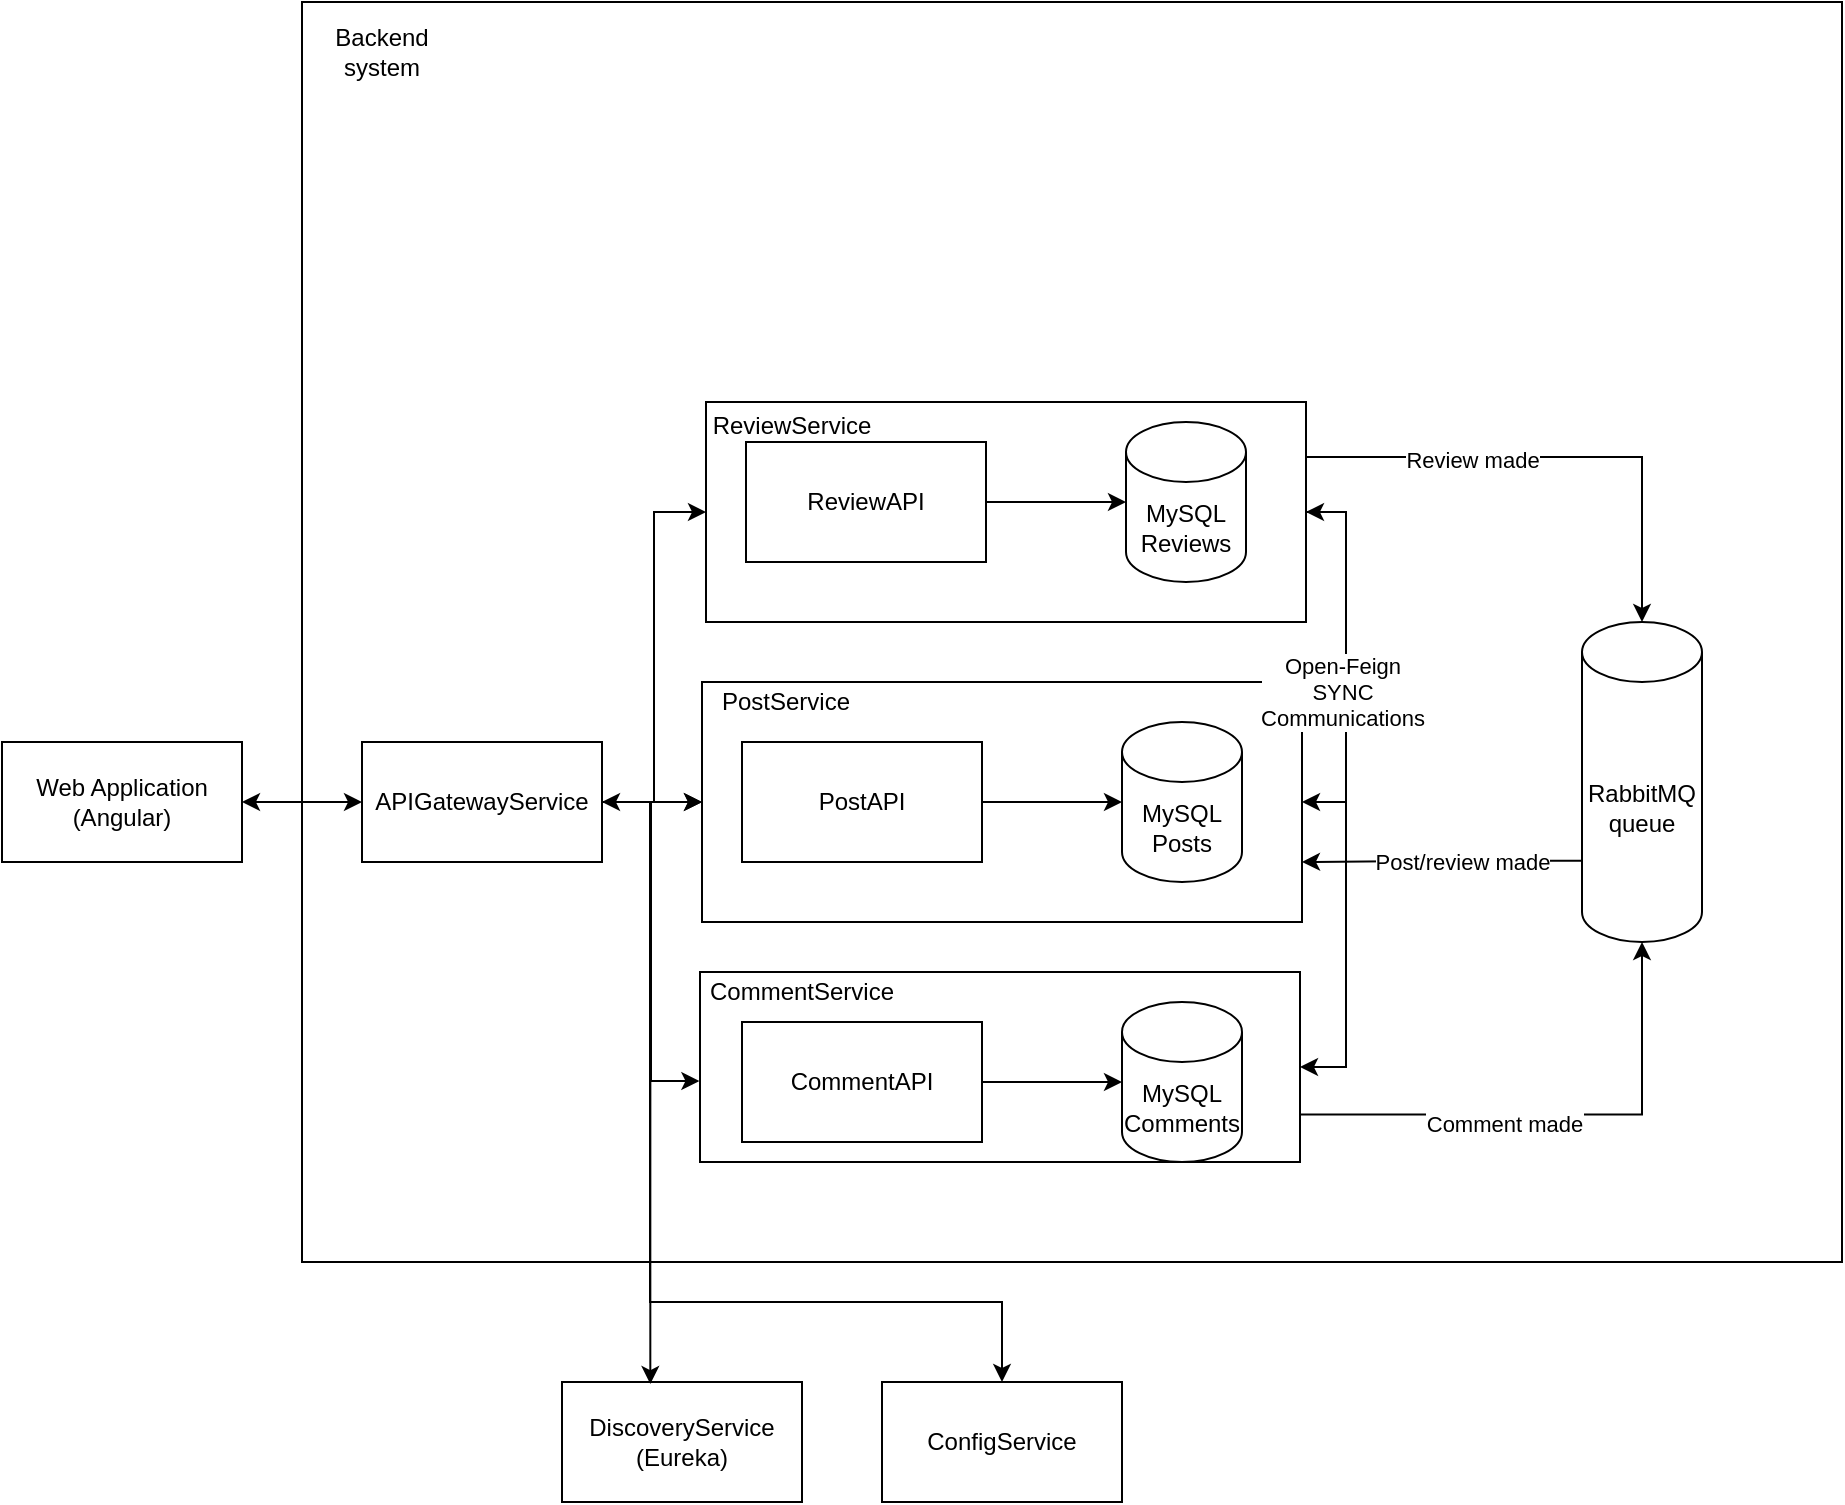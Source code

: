 <mxfile version="22.0.2" type="device">
  <diagram name="Pagina-1" id="Af2GxlgzsYfftgxqkVeS">
    <mxGraphModel dx="1336" dy="1760" grid="1" gridSize="10" guides="1" tooltips="1" connect="1" arrows="1" fold="1" page="1" pageScale="1" pageWidth="827" pageHeight="1169" math="0" shadow="0">
      <root>
        <mxCell id="0" />
        <mxCell id="1" parent="0" />
        <mxCell id="Ahilg75CwXbo_zg4Yy4V-36" value="" style="rounded=0;whiteSpace=wrap;html=1;" parent="1" vertex="1">
          <mxGeometry x="60" y="-60" width="770" height="630" as="geometry" />
        </mxCell>
        <mxCell id="FZNf62Z9b0IQ9IvIFHaN-10" style="edgeStyle=orthogonalEdgeStyle;rounded=0;orthogonalLoop=1;jettySize=auto;html=1;exitX=1;exitY=0.5;exitDx=0;exitDy=0;entryX=1;entryY=0.5;entryDx=0;entryDy=0;" edge="1" parent="1" source="Ahilg75CwXbo_zg4Yy4V-23" target="Ahilg75CwXbo_zg4Yy4V-22">
          <mxGeometry relative="1" as="geometry" />
        </mxCell>
        <mxCell id="Ahilg75CwXbo_zg4Yy4V-23" value="" style="rounded=0;whiteSpace=wrap;html=1;" parent="1" vertex="1">
          <mxGeometry x="262" y="140" width="300" height="110" as="geometry" />
        </mxCell>
        <mxCell id="Ahilg75CwXbo_zg4Yy4V-22" value="&lt;p style=&quot;line-height: 120%;&quot;&gt;&lt;br&gt;&lt;/p&gt;" style="rounded=0;whiteSpace=wrap;html=1;align=left;" parent="1" vertex="1">
          <mxGeometry x="259" y="425" width="300" height="95" as="geometry" />
        </mxCell>
        <mxCell id="Ahilg75CwXbo_zg4Yy4V-21" value="" style="rounded=0;whiteSpace=wrap;html=1;" parent="1" vertex="1">
          <mxGeometry x="260" y="280" width="300" height="120" as="geometry" />
        </mxCell>
        <mxCell id="Ahilg75CwXbo_zg4Yy4V-41" style="edgeStyle=orthogonalEdgeStyle;rounded=0;orthogonalLoop=1;jettySize=auto;html=1;exitX=1;exitY=0.5;exitDx=0;exitDy=0;startArrow=classic;startFill=1;" parent="1" source="Ahilg75CwXbo_zg4Yy4V-1" target="Ahilg75CwXbo_zg4Yy4V-40" edge="1">
          <mxGeometry relative="1" as="geometry" />
        </mxCell>
        <mxCell id="Ahilg75CwXbo_zg4Yy4V-1" value="Web Application&lt;br&gt;(Angular)" style="rounded=0;whiteSpace=wrap;html=1;" parent="1" vertex="1">
          <mxGeometry x="-90" y="310" width="120" height="60" as="geometry" />
        </mxCell>
        <mxCell id="Ahilg75CwXbo_zg4Yy4V-13" style="edgeStyle=orthogonalEdgeStyle;rounded=0;orthogonalLoop=1;jettySize=auto;html=1;exitX=1;exitY=0.5;exitDx=0;exitDy=0;" parent="1" source="Ahilg75CwXbo_zg4Yy4V-7" target="Ahilg75CwXbo_zg4Yy4V-12" edge="1">
          <mxGeometry relative="1" as="geometry" />
        </mxCell>
        <mxCell id="Ahilg75CwXbo_zg4Yy4V-7" value="PostAPI" style="rounded=0;whiteSpace=wrap;html=1;" parent="1" vertex="1">
          <mxGeometry x="280" y="310" width="120" height="60" as="geometry" />
        </mxCell>
        <mxCell id="Ahilg75CwXbo_zg4Yy4V-14" style="edgeStyle=orthogonalEdgeStyle;rounded=0;orthogonalLoop=1;jettySize=auto;html=1;exitX=1;exitY=0.5;exitDx=0;exitDy=0;" parent="1" source="Ahilg75CwXbo_zg4Yy4V-8" target="Ahilg75CwXbo_zg4Yy4V-11" edge="1">
          <mxGeometry relative="1" as="geometry" />
        </mxCell>
        <mxCell id="Ahilg75CwXbo_zg4Yy4V-8" value="ReviewAPI" style="rounded=0;whiteSpace=wrap;html=1;" parent="1" vertex="1">
          <mxGeometry x="282" y="160" width="120" height="60" as="geometry" />
        </mxCell>
        <mxCell id="Ahilg75CwXbo_zg4Yy4V-9" value="CommentAPI" style="rounded=0;whiteSpace=wrap;html=1;" parent="1" vertex="1">
          <mxGeometry x="280" y="450" width="120" height="60" as="geometry" />
        </mxCell>
        <mxCell id="Ahilg75CwXbo_zg4Yy4V-10" value="MySQL&lt;br&gt;Comments" style="shape=cylinder3;whiteSpace=wrap;html=1;boundedLbl=1;backgroundOutline=1;size=15;" parent="1" vertex="1">
          <mxGeometry x="470" y="440" width="60" height="80" as="geometry" />
        </mxCell>
        <mxCell id="Ahilg75CwXbo_zg4Yy4V-11" value="MySQL&lt;br&gt;Reviews" style="shape=cylinder3;whiteSpace=wrap;html=1;boundedLbl=1;backgroundOutline=1;size=15;" parent="1" vertex="1">
          <mxGeometry x="472" y="150" width="60" height="80" as="geometry" />
        </mxCell>
        <mxCell id="Ahilg75CwXbo_zg4Yy4V-12" value="MySQL&lt;br&gt;Posts" style="shape=cylinder3;whiteSpace=wrap;html=1;boundedLbl=1;backgroundOutline=1;size=15;" parent="1" vertex="1">
          <mxGeometry x="470" y="300" width="60" height="80" as="geometry" />
        </mxCell>
        <mxCell id="Ahilg75CwXbo_zg4Yy4V-15" style="edgeStyle=orthogonalEdgeStyle;rounded=0;orthogonalLoop=1;jettySize=auto;html=1;exitX=1;exitY=0.5;exitDx=0;exitDy=0;entryX=0;entryY=0.5;entryDx=0;entryDy=0;entryPerimeter=0;" parent="1" source="Ahilg75CwXbo_zg4Yy4V-9" target="Ahilg75CwXbo_zg4Yy4V-10" edge="1">
          <mxGeometry relative="1" as="geometry" />
        </mxCell>
        <mxCell id="Ahilg75CwXbo_zg4Yy4V-25" value="ReviewService" style="text;html=1;strokeColor=none;fillColor=none;align=center;verticalAlign=middle;whiteSpace=wrap;rounded=0;" parent="1" vertex="1">
          <mxGeometry x="265" y="147" width="80" height="10" as="geometry" />
        </mxCell>
        <mxCell id="Ahilg75CwXbo_zg4Yy4V-28" value="PostService" style="text;html=1;strokeColor=none;fillColor=none;align=center;verticalAlign=middle;whiteSpace=wrap;rounded=0;" parent="1" vertex="1">
          <mxGeometry x="262" y="285" width="80" height="10" as="geometry" />
        </mxCell>
        <mxCell id="Ahilg75CwXbo_zg4Yy4V-29" value="CommentService" style="text;html=1;strokeColor=none;fillColor=none;align=center;verticalAlign=middle;whiteSpace=wrap;rounded=0;" parent="1" vertex="1">
          <mxGeometry x="270" y="430" width="80" height="10" as="geometry" />
        </mxCell>
        <mxCell id="Ahilg75CwXbo_zg4Yy4V-32" style="edgeStyle=orthogonalEdgeStyle;rounded=0;orthogonalLoop=1;jettySize=auto;html=1;exitX=1;exitY=0.5;exitDx=0;exitDy=0;entryX=1;entryY=0.5;entryDx=0;entryDy=0;startArrow=classic;startFill=1;" parent="1" source="Ahilg75CwXbo_zg4Yy4V-23" target="Ahilg75CwXbo_zg4Yy4V-21" edge="1">
          <mxGeometry relative="1" as="geometry" />
        </mxCell>
        <mxCell id="FZNf62Z9b0IQ9IvIFHaN-11" value="Open-Feign &lt;br&gt;SYNC&lt;br&gt;Communications" style="edgeLabel;html=1;align=center;verticalAlign=middle;resizable=0;points=[];" vertex="1" connectable="0" parent="Ahilg75CwXbo_zg4Yy4V-32">
          <mxGeometry x="0.612" y="2" relative="1" as="geometry">
            <mxPoint x="-4" y="-41" as="offset" />
          </mxGeometry>
        </mxCell>
        <mxCell id="Ahilg75CwXbo_zg4Yy4V-34" value="DiscoveryService&lt;br&gt;(Eureka)" style="rounded=0;whiteSpace=wrap;html=1;" parent="1" vertex="1">
          <mxGeometry x="190" y="630" width="120" height="60" as="geometry" />
        </mxCell>
        <mxCell id="Ahilg75CwXbo_zg4Yy4V-35" value="ConfigService" style="rounded=0;whiteSpace=wrap;html=1;" parent="1" vertex="1">
          <mxGeometry x="350" y="630" width="120" height="60" as="geometry" />
        </mxCell>
        <mxCell id="Ahilg75CwXbo_zg4Yy4V-37" value="Backend system" style="text;html=1;strokeColor=none;fillColor=none;align=center;verticalAlign=middle;whiteSpace=wrap;rounded=0;" parent="1" vertex="1">
          <mxGeometry x="70" y="-50" width="60" height="30" as="geometry" />
        </mxCell>
        <mxCell id="Ahilg75CwXbo_zg4Yy4V-42" style="edgeStyle=orthogonalEdgeStyle;rounded=0;orthogonalLoop=1;jettySize=auto;html=1;exitX=1;exitY=0.5;exitDx=0;exitDy=0;" parent="1" source="Ahilg75CwXbo_zg4Yy4V-40" edge="1">
          <mxGeometry relative="1" as="geometry">
            <mxPoint x="260" y="340" as="targetPoint" />
          </mxGeometry>
        </mxCell>
        <mxCell id="Ahilg75CwXbo_zg4Yy4V-43" style="edgeStyle=orthogonalEdgeStyle;rounded=0;orthogonalLoop=1;jettySize=auto;html=1;exitX=1;exitY=0.5;exitDx=0;exitDy=0;entryX=0;entryY=0.5;entryDx=0;entryDy=0;" parent="1" source="Ahilg75CwXbo_zg4Yy4V-40" target="Ahilg75CwXbo_zg4Yy4V-21" edge="1">
          <mxGeometry relative="1" as="geometry" />
        </mxCell>
        <mxCell id="Ahilg75CwXbo_zg4Yy4V-47" style="edgeStyle=orthogonalEdgeStyle;rounded=0;orthogonalLoop=1;jettySize=auto;html=1;exitX=1;exitY=0.5;exitDx=0;exitDy=0;entryX=0.5;entryY=0;entryDx=0;entryDy=0;" parent="1" target="Ahilg75CwXbo_zg4Yy4V-35" edge="1">
          <mxGeometry relative="1" as="geometry">
            <mxPoint x="234" y="340" as="sourcePoint" />
            <mxPoint x="434" y="630" as="targetPoint" />
            <Array as="points">
              <mxPoint x="234" y="590" />
              <mxPoint x="410" y="590" />
            </Array>
          </mxGeometry>
        </mxCell>
        <mxCell id="FZNf62Z9b0IQ9IvIFHaN-2" style="edgeStyle=orthogonalEdgeStyle;rounded=0;orthogonalLoop=1;jettySize=auto;html=1;exitX=1;exitY=0.5;exitDx=0;exitDy=0;entryX=0;entryY=0.5;entryDx=0;entryDy=0;" edge="1" parent="1" source="Ahilg75CwXbo_zg4Yy4V-40" target="Ahilg75CwXbo_zg4Yy4V-23">
          <mxGeometry relative="1" as="geometry" />
        </mxCell>
        <mxCell id="Ahilg75CwXbo_zg4Yy4V-40" value="APIGatewayService" style="rounded=0;whiteSpace=wrap;html=1;" parent="1" vertex="1">
          <mxGeometry x="90" y="310" width="120" height="60" as="geometry" />
        </mxCell>
        <mxCell id="Ahilg75CwXbo_zg4Yy4V-44" style="edgeStyle=orthogonalEdgeStyle;rounded=0;orthogonalLoop=1;jettySize=auto;html=1;exitX=1;exitY=0.5;exitDx=0;exitDy=0;entryX=-0.001;entryY=0.574;entryDx=0;entryDy=0;entryPerimeter=0;startArrow=classic;startFill=1;" parent="1" source="Ahilg75CwXbo_zg4Yy4V-40" target="Ahilg75CwXbo_zg4Yy4V-22" edge="1">
          <mxGeometry relative="1" as="geometry" />
        </mxCell>
        <mxCell id="Ahilg75CwXbo_zg4Yy4V-45" style="edgeStyle=orthogonalEdgeStyle;rounded=0;orthogonalLoop=1;jettySize=auto;html=1;exitX=1;exitY=0.5;exitDx=0;exitDy=0;entryX=0.368;entryY=0.017;entryDx=0;entryDy=0;entryPerimeter=0;" parent="1" source="Ahilg75CwXbo_zg4Yy4V-40" target="Ahilg75CwXbo_zg4Yy4V-34" edge="1">
          <mxGeometry relative="1" as="geometry" />
        </mxCell>
        <mxCell id="FZNf62Z9b0IQ9IvIFHaN-14" style="edgeStyle=orthogonalEdgeStyle;rounded=0;orthogonalLoop=1;jettySize=auto;html=1;exitX=0.055;exitY=0.746;exitDx=0;exitDy=0;exitPerimeter=0;entryX=1;entryY=0.75;entryDx=0;entryDy=0;" edge="1" parent="1" source="FZNf62Z9b0IQ9IvIFHaN-1" target="Ahilg75CwXbo_zg4Yy4V-21">
          <mxGeometry relative="1" as="geometry" />
        </mxCell>
        <mxCell id="FZNf62Z9b0IQ9IvIFHaN-16" value="Post/review made" style="edgeLabel;html=1;align=center;verticalAlign=middle;resizable=0;points=[];" vertex="1" connectable="0" parent="FZNf62Z9b0IQ9IvIFHaN-14">
          <mxGeometry x="0.057" y="2" relative="1" as="geometry">
            <mxPoint x="12" y="-2" as="offset" />
          </mxGeometry>
        </mxCell>
        <mxCell id="FZNf62Z9b0IQ9IvIFHaN-1" value="RabbitMQ&lt;br&gt;queue" style="shape=cylinder3;whiteSpace=wrap;html=1;boundedLbl=1;backgroundOutline=1;size=15;" vertex="1" parent="1">
          <mxGeometry x="700" y="250" width="60" height="160" as="geometry" />
        </mxCell>
        <mxCell id="FZNf62Z9b0IQ9IvIFHaN-3" style="edgeStyle=orthogonalEdgeStyle;rounded=0;orthogonalLoop=1;jettySize=auto;html=1;exitX=1;exitY=0.25;exitDx=0;exitDy=0;entryX=0.5;entryY=0;entryDx=0;entryDy=0;entryPerimeter=0;" edge="1" parent="1" source="Ahilg75CwXbo_zg4Yy4V-23" target="FZNf62Z9b0IQ9IvIFHaN-1">
          <mxGeometry relative="1" as="geometry" />
        </mxCell>
        <mxCell id="FZNf62Z9b0IQ9IvIFHaN-12" value="Review made" style="edgeLabel;html=1;align=center;verticalAlign=middle;resizable=0;points=[];" vertex="1" connectable="0" parent="FZNf62Z9b0IQ9IvIFHaN-3">
          <mxGeometry x="-0.343" y="-1" relative="1" as="geometry">
            <mxPoint as="offset" />
          </mxGeometry>
        </mxCell>
        <mxCell id="FZNf62Z9b0IQ9IvIFHaN-15" style="edgeStyle=orthogonalEdgeStyle;rounded=0;orthogonalLoop=1;jettySize=auto;html=1;exitX=1;exitY=0.75;exitDx=0;exitDy=0;entryX=0.5;entryY=1;entryDx=0;entryDy=0;entryPerimeter=0;" edge="1" parent="1" source="Ahilg75CwXbo_zg4Yy4V-22" target="FZNf62Z9b0IQ9IvIFHaN-1">
          <mxGeometry relative="1" as="geometry" />
        </mxCell>
        <mxCell id="FZNf62Z9b0IQ9IvIFHaN-18" value="Comment made" style="edgeLabel;html=1;align=center;verticalAlign=middle;resizable=0;points=[];" vertex="1" connectable="0" parent="FZNf62Z9b0IQ9IvIFHaN-15">
          <mxGeometry x="-0.243" y="-2" relative="1" as="geometry">
            <mxPoint x="4" y="2" as="offset" />
          </mxGeometry>
        </mxCell>
      </root>
    </mxGraphModel>
  </diagram>
</mxfile>
